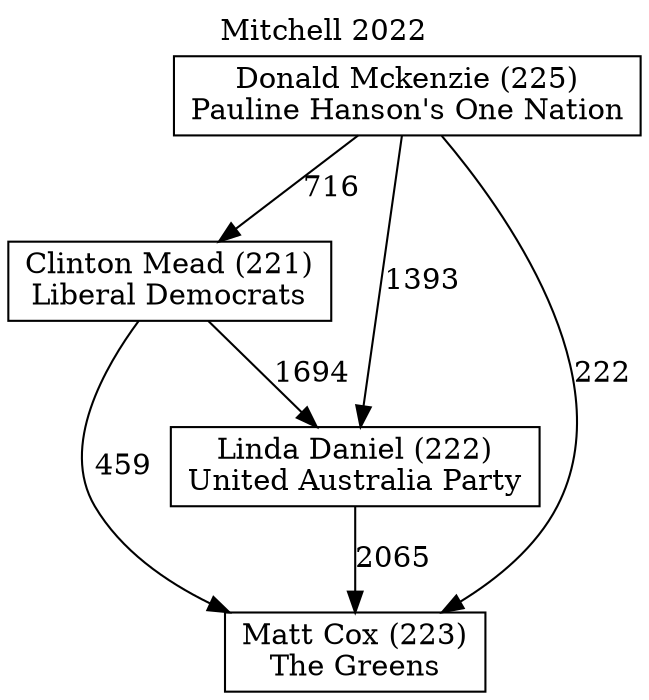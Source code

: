 // House preference flow
digraph "Matt Cox (223)_Mitchell_2022" {
	graph [label="Mitchell 2022" labelloc=t mclimit=10]
	node [shape=box]
	"Clinton Mead (221)" [label="Clinton Mead (221)
Liberal Democrats"]
	"Donald Mckenzie (225)" [label="Donald Mckenzie (225)
Pauline Hanson's One Nation"]
	"Linda Daniel (222)" [label="Linda Daniel (222)
United Australia Party"]
	"Matt Cox (223)" [label="Matt Cox (223)
The Greens"]
	"Clinton Mead (221)" -> "Linda Daniel (222)" [label=1694]
	"Clinton Mead (221)" -> "Matt Cox (223)" [label=459]
	"Donald Mckenzie (225)" -> "Clinton Mead (221)" [label=716]
	"Donald Mckenzie (225)" -> "Linda Daniel (222)" [label=1393]
	"Donald Mckenzie (225)" -> "Matt Cox (223)" [label=222]
	"Linda Daniel (222)" -> "Matt Cox (223)" [label=2065]
}
